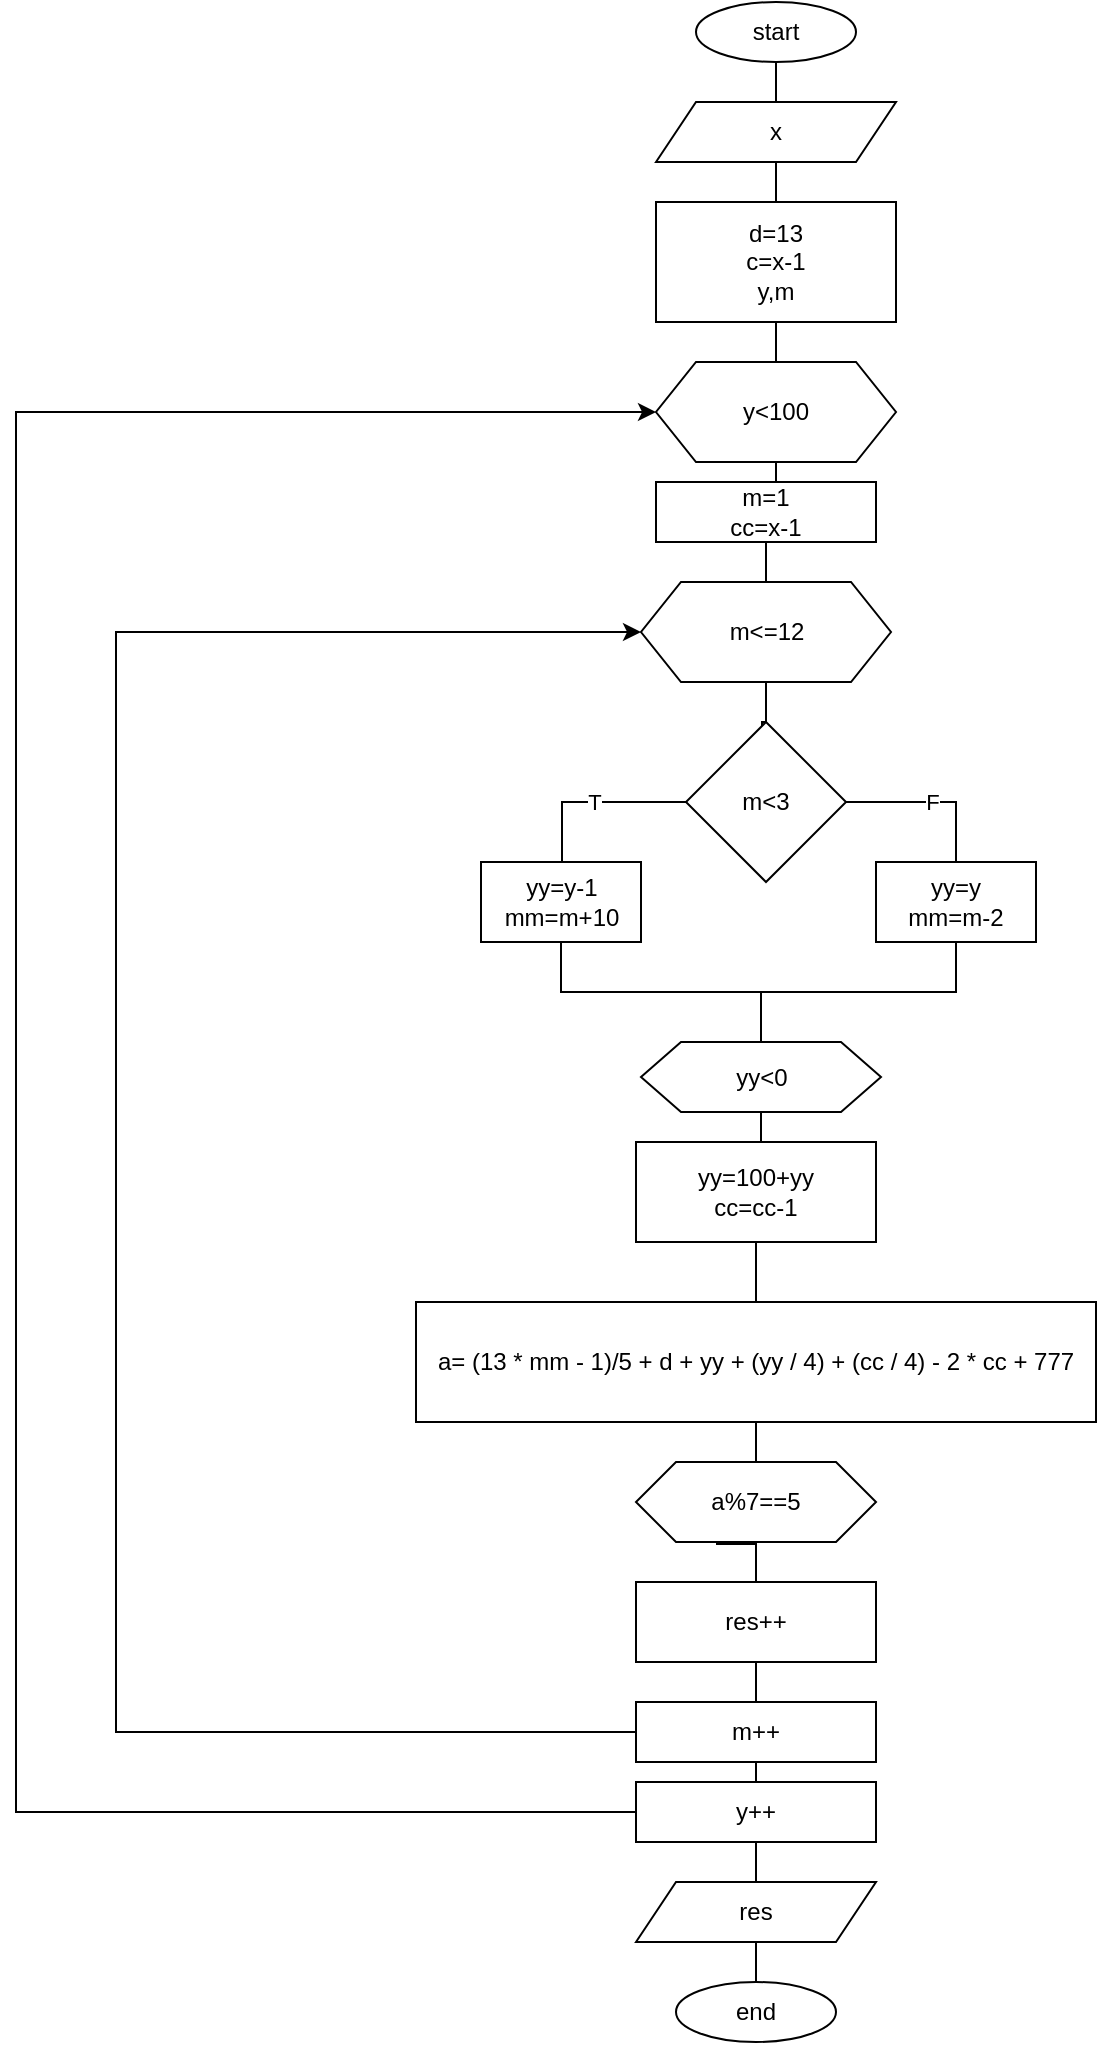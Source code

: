 <mxfile version="13.8.5"><diagram id="ZCSLt0hcFK_D_cpkD8NB" name="Page-1"><mxGraphModel dx="1663" dy="913" grid="1" gridSize="10" guides="1" tooltips="1" connect="1" arrows="1" fold="1" page="1" pageScale="1" pageWidth="827" pageHeight="1169" math="0" shadow="0"><root><mxCell id="0"/><mxCell id="1" parent="0"/><mxCell id="twXmrqiq7SpHzlZ6BIfC-3" value="" style="edgeStyle=orthogonalEdgeStyle;rounded=0;orthogonalLoop=1;jettySize=auto;html=1;endArrow=none;endFill=0;" edge="1" parent="1" source="twXmrqiq7SpHzlZ6BIfC-1" target="twXmrqiq7SpHzlZ6BIfC-2"><mxGeometry relative="1" as="geometry"/></mxCell><mxCell id="twXmrqiq7SpHzlZ6BIfC-1" value="start" style="ellipse;whiteSpace=wrap;html=1;" vertex="1" parent="1"><mxGeometry x="370" y="20" width="80" height="30" as="geometry"/></mxCell><mxCell id="twXmrqiq7SpHzlZ6BIfC-5" value="" style="edgeStyle=orthogonalEdgeStyle;rounded=0;orthogonalLoop=1;jettySize=auto;html=1;endArrow=none;endFill=0;" edge="1" parent="1" source="twXmrqiq7SpHzlZ6BIfC-2" target="twXmrqiq7SpHzlZ6BIfC-4"><mxGeometry relative="1" as="geometry"/></mxCell><mxCell id="twXmrqiq7SpHzlZ6BIfC-2" value="x" style="shape=parallelogram;perimeter=parallelogramPerimeter;whiteSpace=wrap;html=1;fixedSize=1;" vertex="1" parent="1"><mxGeometry x="350" y="70" width="120" height="30" as="geometry"/></mxCell><mxCell id="twXmrqiq7SpHzlZ6BIfC-7" value="" style="edgeStyle=orthogonalEdgeStyle;rounded=0;orthogonalLoop=1;jettySize=auto;html=1;endArrow=none;endFill=0;" edge="1" parent="1" source="twXmrqiq7SpHzlZ6BIfC-4" target="twXmrqiq7SpHzlZ6BIfC-6"><mxGeometry relative="1" as="geometry"/></mxCell><mxCell id="twXmrqiq7SpHzlZ6BIfC-4" value="d=13&lt;br&gt;c=x-1&lt;br&gt;y,m" style="whiteSpace=wrap;html=1;" vertex="1" parent="1"><mxGeometry x="350" y="120" width="120" height="60" as="geometry"/></mxCell><mxCell id="twXmrqiq7SpHzlZ6BIfC-9" value="" style="edgeStyle=orthogonalEdgeStyle;rounded=0;orthogonalLoop=1;jettySize=auto;html=1;endArrow=none;endFill=0;" edge="1" parent="1" source="twXmrqiq7SpHzlZ6BIfC-6" target="twXmrqiq7SpHzlZ6BIfC-8"><mxGeometry relative="1" as="geometry"/></mxCell><mxCell id="twXmrqiq7SpHzlZ6BIfC-6" value="y&amp;lt;100" style="shape=hexagon;perimeter=hexagonPerimeter2;whiteSpace=wrap;html=1;fixedSize=1;" vertex="1" parent="1"><mxGeometry x="350" y="200" width="120" height="50" as="geometry"/></mxCell><mxCell id="twXmrqiq7SpHzlZ6BIfC-13" value="" style="edgeStyle=orthogonalEdgeStyle;rounded=0;orthogonalLoop=1;jettySize=auto;html=1;endArrow=none;endFill=0;" edge="1" parent="1" source="twXmrqiq7SpHzlZ6BIfC-8" target="twXmrqiq7SpHzlZ6BIfC-12"><mxGeometry relative="1" as="geometry"/></mxCell><mxCell id="twXmrqiq7SpHzlZ6BIfC-8" value="m=1&lt;br&gt;cc=x-1" style="whiteSpace=wrap;html=1;" vertex="1" parent="1"><mxGeometry x="350" y="260" width="110" height="30" as="geometry"/></mxCell><mxCell id="twXmrqiq7SpHzlZ6BIfC-15" value="" style="edgeStyle=orthogonalEdgeStyle;rounded=0;orthogonalLoop=1;jettySize=auto;html=1;endArrow=none;endFill=0;entryX=0.5;entryY=0;entryDx=0;entryDy=0;" edge="1" parent="1" source="twXmrqiq7SpHzlZ6BIfC-12" target="twXmrqiq7SpHzlZ6BIfC-14"><mxGeometry relative="1" as="geometry"><Array as="points"><mxPoint x="405" y="390"/><mxPoint x="403" y="390"/></Array></mxGeometry></mxCell><mxCell id="twXmrqiq7SpHzlZ6BIfC-12" value="m&amp;lt;=12" style="shape=hexagon;perimeter=hexagonPerimeter2;whiteSpace=wrap;html=1;fixedSize=1;" vertex="1" parent="1"><mxGeometry x="342.5" y="310" width="125" height="50" as="geometry"/></mxCell><mxCell id="twXmrqiq7SpHzlZ6BIfC-21" value="T" style="edgeStyle=orthogonalEdgeStyle;rounded=0;orthogonalLoop=1;jettySize=auto;html=1;endArrow=none;endFill=0;" edge="1" parent="1" source="twXmrqiq7SpHzlZ6BIfC-14" target="twXmrqiq7SpHzlZ6BIfC-20"><mxGeometry relative="1" as="geometry"><Array as="points"><mxPoint x="303" y="420"/></Array></mxGeometry></mxCell><mxCell id="twXmrqiq7SpHzlZ6BIfC-23" value="F" style="edgeStyle=orthogonalEdgeStyle;rounded=0;orthogonalLoop=1;jettySize=auto;html=1;endArrow=none;endFill=0;" edge="1" parent="1" source="twXmrqiq7SpHzlZ6BIfC-14" target="twXmrqiq7SpHzlZ6BIfC-22"><mxGeometry relative="1" as="geometry"><Array as="points"><mxPoint x="500" y="420"/></Array></mxGeometry></mxCell><mxCell id="twXmrqiq7SpHzlZ6BIfC-14" value="m&amp;lt;3" style="rhombus;whiteSpace=wrap;html=1;" vertex="1" parent="1"><mxGeometry x="365" y="380" width="80" height="80" as="geometry"/></mxCell><mxCell id="twXmrqiq7SpHzlZ6BIfC-54" style="edgeStyle=orthogonalEdgeStyle;rounded=0;orthogonalLoop=1;jettySize=auto;html=1;exitX=0.5;exitY=1;exitDx=0;exitDy=0;entryX=0.5;entryY=0;entryDx=0;entryDy=0;endArrow=none;endFill=0;" edge="1" parent="1" source="twXmrqiq7SpHzlZ6BIfC-20" target="twXmrqiq7SpHzlZ6BIfC-53"><mxGeometry relative="1" as="geometry"/></mxCell><mxCell id="twXmrqiq7SpHzlZ6BIfC-20" value="yy=y-1&lt;br&gt;mm=m+10" style="whiteSpace=wrap;html=1;" vertex="1" parent="1"><mxGeometry x="262.5" y="450" width="80" height="40" as="geometry"/></mxCell><mxCell id="twXmrqiq7SpHzlZ6BIfC-55" style="edgeStyle=orthogonalEdgeStyle;rounded=0;orthogonalLoop=1;jettySize=auto;html=1;exitX=0.5;exitY=1;exitDx=0;exitDy=0;endArrow=none;endFill=0;" edge="1" parent="1" source="twXmrqiq7SpHzlZ6BIfC-22" target="twXmrqiq7SpHzlZ6BIfC-53"><mxGeometry relative="1" as="geometry"><mxPoint x="400" y="540" as="targetPoint"/></mxGeometry></mxCell><mxCell id="twXmrqiq7SpHzlZ6BIfC-22" value="yy=y&lt;br&gt;mm=m-2" style="whiteSpace=wrap;html=1;" vertex="1" parent="1"><mxGeometry x="460" y="450" width="80" height="40" as="geometry"/></mxCell><mxCell id="twXmrqiq7SpHzlZ6BIfC-30" value="" style="edgeStyle=orthogonalEdgeStyle;rounded=0;orthogonalLoop=1;jettySize=auto;html=1;endArrow=none;endFill=0;" edge="1" parent="1" source="twXmrqiq7SpHzlZ6BIfC-28" target="twXmrqiq7SpHzlZ6BIfC-35"><mxGeometry relative="1" as="geometry"><mxPoint x="380" y="700" as="targetPoint"/></mxGeometry></mxCell><mxCell id="twXmrqiq7SpHzlZ6BIfC-57" style="edgeStyle=orthogonalEdgeStyle;rounded=0;orthogonalLoop=1;jettySize=auto;html=1;exitX=0.5;exitY=0;exitDx=0;exitDy=0;entryX=0.5;entryY=1;entryDx=0;entryDy=0;endArrow=none;endFill=0;" edge="1" parent="1" source="twXmrqiq7SpHzlZ6BIfC-28" target="twXmrqiq7SpHzlZ6BIfC-24"><mxGeometry relative="1" as="geometry"/></mxCell><mxCell id="twXmrqiq7SpHzlZ6BIfC-28" value="a= (13 * mm - 1)/5 + d + yy + (yy / 4) + (cc / 4) - 2 * cc + 777" style="rounded=0;whiteSpace=wrap;html=1;" vertex="1" parent="1"><mxGeometry x="230" y="670" width="340" height="60" as="geometry"/></mxCell><mxCell id="twXmrqiq7SpHzlZ6BIfC-32" value="" style="edgeStyle=orthogonalEdgeStyle;rounded=0;orthogonalLoop=1;jettySize=auto;html=1;endArrow=none;endFill=0;" edge="1" parent="1" target="twXmrqiq7SpHzlZ6BIfC-31"><mxGeometry relative="1" as="geometry"><mxPoint x="380" y="770" as="sourcePoint"/></mxGeometry></mxCell><mxCell id="twXmrqiq7SpHzlZ6BIfC-39" value="" style="edgeStyle=orthogonalEdgeStyle;rounded=0;orthogonalLoop=1;jettySize=auto;html=1;endArrow=none;endFill=0;" edge="1" parent="1" source="twXmrqiq7SpHzlZ6BIfC-31" target="twXmrqiq7SpHzlZ6BIfC-38"><mxGeometry relative="1" as="geometry"/></mxCell><mxCell id="twXmrqiq7SpHzlZ6BIfC-31" value="res++" style="whiteSpace=wrap;html=1;rounded=0;" vertex="1" parent="1"><mxGeometry x="340" y="810" width="120" height="40" as="geometry"/></mxCell><mxCell id="twXmrqiq7SpHzlZ6BIfC-36" value="" style="edgeStyle=orthogonalEdgeStyle;rounded=0;orthogonalLoop=1;jettySize=auto;html=1;endArrow=none;endFill=0;" edge="1" parent="1" source="twXmrqiq7SpHzlZ6BIfC-35" target="twXmrqiq7SpHzlZ6BIfC-31"><mxGeometry relative="1" as="geometry"/></mxCell><mxCell id="twXmrqiq7SpHzlZ6BIfC-35" value="a%7==5" style="shape=hexagon;perimeter=hexagonPerimeter2;whiteSpace=wrap;html=1;fixedSize=1;" vertex="1" parent="1"><mxGeometry x="340" y="750" width="120" height="40" as="geometry"/></mxCell><mxCell id="twXmrqiq7SpHzlZ6BIfC-40" style="edgeStyle=orthogonalEdgeStyle;rounded=0;orthogonalLoop=1;jettySize=auto;html=1;endArrow=classic;endFill=1;entryX=0;entryY=0.5;entryDx=0;entryDy=0;" edge="1" parent="1" source="twXmrqiq7SpHzlZ6BIfC-38" target="twXmrqiq7SpHzlZ6BIfC-12"><mxGeometry relative="1" as="geometry"><mxPoint x="80" y="460" as="targetPoint"/><Array as="points"><mxPoint x="80" y="885"/><mxPoint x="80" y="335"/></Array></mxGeometry></mxCell><mxCell id="twXmrqiq7SpHzlZ6BIfC-42" value="" style="edgeStyle=orthogonalEdgeStyle;rounded=0;orthogonalLoop=1;jettySize=auto;html=1;endArrow=none;endFill=0;" edge="1" parent="1" source="twXmrqiq7SpHzlZ6BIfC-38" target="twXmrqiq7SpHzlZ6BIfC-41"><mxGeometry relative="1" as="geometry"/></mxCell><mxCell id="twXmrqiq7SpHzlZ6BIfC-38" value="m++" style="whiteSpace=wrap;html=1;rounded=0;" vertex="1" parent="1"><mxGeometry x="340" y="870" width="120" height="30" as="geometry"/></mxCell><mxCell id="twXmrqiq7SpHzlZ6BIfC-43" style="edgeStyle=orthogonalEdgeStyle;rounded=0;orthogonalLoop=1;jettySize=auto;html=1;endArrow=classic;endFill=1;entryX=0;entryY=0.5;entryDx=0;entryDy=0;" edge="1" parent="1" source="twXmrqiq7SpHzlZ6BIfC-41" target="twXmrqiq7SpHzlZ6BIfC-6"><mxGeometry relative="1" as="geometry"><mxPoint x="40" y="380" as="targetPoint"/><Array as="points"><mxPoint x="30" y="925"/><mxPoint x="30" y="225"/></Array></mxGeometry></mxCell><mxCell id="twXmrqiq7SpHzlZ6BIfC-46" style="edgeStyle=orthogonalEdgeStyle;rounded=0;orthogonalLoop=1;jettySize=auto;html=1;exitX=0.5;exitY=1;exitDx=0;exitDy=0;entryX=0.5;entryY=0;entryDx=0;entryDy=0;endArrow=none;endFill=0;" edge="1" parent="1" source="twXmrqiq7SpHzlZ6BIfC-41" target="twXmrqiq7SpHzlZ6BIfC-44"><mxGeometry relative="1" as="geometry"/></mxCell><mxCell id="twXmrqiq7SpHzlZ6BIfC-41" value="y++" style="whiteSpace=wrap;html=1;rounded=0;" vertex="1" parent="1"><mxGeometry x="340" y="910" width="120" height="30" as="geometry"/></mxCell><mxCell id="twXmrqiq7SpHzlZ6BIfC-48" style="edgeStyle=orthogonalEdgeStyle;rounded=0;orthogonalLoop=1;jettySize=auto;html=1;exitX=0.5;exitY=1;exitDx=0;exitDy=0;endArrow=none;endFill=0;" edge="1" parent="1" source="twXmrqiq7SpHzlZ6BIfC-44" target="twXmrqiq7SpHzlZ6BIfC-47"><mxGeometry relative="1" as="geometry"/></mxCell><mxCell id="twXmrqiq7SpHzlZ6BIfC-44" value="res" style="shape=parallelogram;perimeter=parallelogramPerimeter;whiteSpace=wrap;html=1;fixedSize=1;rounded=0;" vertex="1" parent="1"><mxGeometry x="340" y="960" width="120" height="30" as="geometry"/></mxCell><mxCell id="twXmrqiq7SpHzlZ6BIfC-47" value="end" style="ellipse;whiteSpace=wrap;html=1;" vertex="1" parent="1"><mxGeometry x="360" y="1010" width="80" height="30" as="geometry"/></mxCell><mxCell id="twXmrqiq7SpHzlZ6BIfC-56" style="edgeStyle=orthogonalEdgeStyle;rounded=0;orthogonalLoop=1;jettySize=auto;html=1;exitX=0.5;exitY=0;exitDx=0;exitDy=0;entryX=0.5;entryY=1;entryDx=0;entryDy=0;endArrow=none;endFill=0;" edge="1" parent="1" source="twXmrqiq7SpHzlZ6BIfC-24" target="twXmrqiq7SpHzlZ6BIfC-53"><mxGeometry relative="1" as="geometry"/></mxCell><mxCell id="twXmrqiq7SpHzlZ6BIfC-24" value="yy=100+yy&lt;br&gt;cc=cc-1" style="whiteSpace=wrap;html=1;" vertex="1" parent="1"><mxGeometry x="340" y="590" width="120" height="50" as="geometry"/></mxCell><mxCell id="twXmrqiq7SpHzlZ6BIfC-53" value="yy&amp;lt;0" style="shape=hexagon;perimeter=hexagonPerimeter2;whiteSpace=wrap;html=1;fixedSize=1;" vertex="1" parent="1"><mxGeometry x="342.5" y="540" width="120" height="35" as="geometry"/></mxCell></root></mxGraphModel></diagram></mxfile>